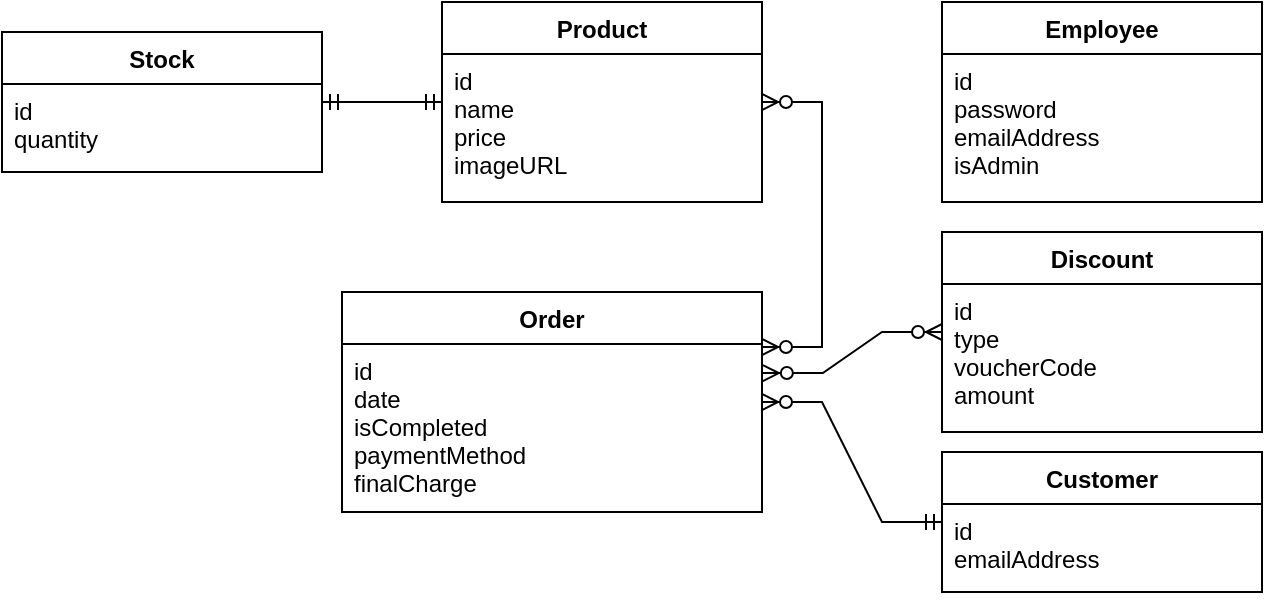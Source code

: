 <mxfile version="20.4.1" type="device"><diagram id="R2lEEEUBdFMjLlhIrx00" name="Page-1"><mxGraphModel dx="2884" dy="1391" grid="1" gridSize="10" guides="1" tooltips="1" connect="1" arrows="1" fold="1" page="1" pageScale="1" pageWidth="850" pageHeight="1100" math="0" shadow="0" extFonts="Permanent Marker^https://fonts.googleapis.com/css?family=Permanent+Marker"><root><mxCell id="0"/><mxCell id="1" parent="0"/><mxCell id="bWbEzkfDNyVuM1sc0h-i-3" value="Order" style="swimlane;fontStyle=1;align=center;verticalAlign=top;childLayout=stackLayout;horizontal=1;startSize=26;horizontalStack=0;resizeParent=1;resizeParentMax=0;resizeLast=0;collapsible=1;marginBottom=0;" vertex="1" parent="1"><mxGeometry x="-390" y="680" width="210" height="110" as="geometry"/></mxCell><mxCell id="bWbEzkfDNyVuM1sc0h-i-4" value="id&#10;date&#10;isCompleted&#10;paymentMethod&#10;finalCharge" style="text;strokeColor=none;fillColor=none;align=left;verticalAlign=top;spacingLeft=4;spacingRight=4;overflow=hidden;rotatable=0;points=[[0,0.5],[1,0.5]];portConstraint=eastwest;" vertex="1" parent="bWbEzkfDNyVuM1sc0h-i-3"><mxGeometry y="26" width="210" height="84" as="geometry"/></mxCell><mxCell id="bWbEzkfDNyVuM1sc0h-i-8" value="Customer" style="swimlane;fontStyle=1;align=center;verticalAlign=top;childLayout=stackLayout;horizontal=1;startSize=26;horizontalStack=0;resizeParent=1;resizeParentMax=0;resizeLast=0;collapsible=1;marginBottom=0;" vertex="1" parent="1"><mxGeometry x="-90" y="760" width="160" height="70" as="geometry"/></mxCell><mxCell id="bWbEzkfDNyVuM1sc0h-i-9" value="id&#10;emailAddress" style="text;strokeColor=none;fillColor=none;align=left;verticalAlign=top;spacingLeft=4;spacingRight=4;overflow=hidden;rotatable=0;points=[[0,0.5],[1,0.5]];portConstraint=eastwest;" vertex="1" parent="bWbEzkfDNyVuM1sc0h-i-8"><mxGeometry y="26" width="160" height="44" as="geometry"/></mxCell><mxCell id="bWbEzkfDNyVuM1sc0h-i-17" value="Discount" style="swimlane;fontStyle=1;align=center;verticalAlign=top;childLayout=stackLayout;horizontal=1;startSize=26;horizontalStack=0;resizeParent=1;resizeParentMax=0;resizeLast=0;collapsible=1;marginBottom=0;" vertex="1" parent="1"><mxGeometry x="-90" y="650" width="160" height="100" as="geometry"/></mxCell><mxCell id="bWbEzkfDNyVuM1sc0h-i-18" value="id&#10;type&#10;voucherCode&#10;amount" style="text;strokeColor=none;fillColor=none;align=left;verticalAlign=top;spacingLeft=4;spacingRight=4;overflow=hidden;rotatable=0;points=[[0,0.5],[1,0.5]];portConstraint=eastwest;" vertex="1" parent="bWbEzkfDNyVuM1sc0h-i-17"><mxGeometry y="26" width="160" height="74" as="geometry"/></mxCell><mxCell id="bWbEzkfDNyVuM1sc0h-i-22" value="Product" style="swimlane;fontStyle=1;align=center;verticalAlign=top;childLayout=stackLayout;horizontal=1;startSize=26;horizontalStack=0;resizeParent=1;resizeParentMax=0;resizeLast=0;collapsible=1;marginBottom=0;" vertex="1" parent="1"><mxGeometry x="-340" y="535" width="160" height="100" as="geometry"/></mxCell><mxCell id="bWbEzkfDNyVuM1sc0h-i-23" value="id&#10;name&#10;price&#10;imageURL" style="text;strokeColor=none;fillColor=none;align=left;verticalAlign=top;spacingLeft=4;spacingRight=4;overflow=hidden;rotatable=0;points=[[0,0.5],[1,0.5]];portConstraint=eastwest;" vertex="1" parent="bWbEzkfDNyVuM1sc0h-i-22"><mxGeometry y="26" width="160" height="74" as="geometry"/></mxCell><mxCell id="bWbEzkfDNyVuM1sc0h-i-34" value="Employee" style="swimlane;fontStyle=1;align=center;verticalAlign=top;childLayout=stackLayout;horizontal=1;startSize=26;horizontalStack=0;resizeParent=1;resizeParentMax=0;resizeLast=0;collapsible=1;marginBottom=0;" vertex="1" parent="1"><mxGeometry x="-90" y="535" width="160" height="100" as="geometry"/></mxCell><mxCell id="bWbEzkfDNyVuM1sc0h-i-35" value="id&#10;password&#10;emailAddress&#10;isAdmin" style="text;strokeColor=none;fillColor=none;align=left;verticalAlign=top;spacingLeft=4;spacingRight=4;overflow=hidden;rotatable=0;points=[[0,0.5],[1,0.5]];portConstraint=eastwest;" vertex="1" parent="bWbEzkfDNyVuM1sc0h-i-34"><mxGeometry y="26" width="160" height="74" as="geometry"/></mxCell><mxCell id="bWbEzkfDNyVuM1sc0h-i-48" value="" style="endArrow=diamondThin;endFill=1;endSize=24;html=1;rounded=0;" edge="1" parent="1" source="bWbEzkfDNyVuM1sc0h-i-22"><mxGeometry width="160" relative="1" as="geometry"><mxPoint x="-370" y="360" as="sourcePoint"/><mxPoint x="-340.0" y="570.556" as="targetPoint"/></mxGeometry></mxCell><mxCell id="bWbEzkfDNyVuM1sc0h-i-52" value="" style="edgeStyle=entityRelationEdgeStyle;fontSize=12;html=1;endArrow=ERzeroToMany;startArrow=ERmandOne;rounded=0;" edge="1" parent="1" source="bWbEzkfDNyVuM1sc0h-i-8" target="bWbEzkfDNyVuM1sc0h-i-3"><mxGeometry width="100" height="100" relative="1" as="geometry"><mxPoint x="80" y="950" as="sourcePoint"/><mxPoint x="180" y="850" as="targetPoint"/></mxGeometry></mxCell><mxCell id="bWbEzkfDNyVuM1sc0h-i-53" value="" style="edgeStyle=entityRelationEdgeStyle;fontSize=12;html=1;endArrow=ERzeroToMany;endFill=1;startArrow=ERzeroToMany;rounded=0;exitX=1;exitY=0.25;exitDx=0;exitDy=0;" edge="1" parent="1" source="bWbEzkfDNyVuM1sc0h-i-3" target="bWbEzkfDNyVuM1sc0h-i-22"><mxGeometry width="100" height="100" relative="1" as="geometry"><mxPoint x="-45" y="670" as="sourcePoint"/><mxPoint x="100" y="610" as="targetPoint"/></mxGeometry></mxCell><mxCell id="bWbEzkfDNyVuM1sc0h-i-54" value="" style="edgeStyle=entityRelationEdgeStyle;fontSize=12;html=1;endArrow=ERzeroToMany;endFill=1;startArrow=ERzeroToMany;rounded=0;exitX=1.002;exitY=0.173;exitDx=0;exitDy=0;exitPerimeter=0;" edge="1" parent="1" source="bWbEzkfDNyVuM1sc0h-i-4" target="bWbEzkfDNyVuM1sc0h-i-17"><mxGeometry width="100" height="100" relative="1" as="geometry"><mxPoint x="130" y="870" as="sourcePoint"/><mxPoint x="230" y="770" as="targetPoint"/></mxGeometry></mxCell><mxCell id="bWbEzkfDNyVuM1sc0h-i-55" value="Stock" style="swimlane;fontStyle=1;align=center;verticalAlign=top;childLayout=stackLayout;horizontal=1;startSize=26;horizontalStack=0;resizeParent=1;resizeParentMax=0;resizeLast=0;collapsible=1;marginBottom=0;" vertex="1" parent="1"><mxGeometry x="-560" y="550" width="160" height="70" as="geometry"/></mxCell><mxCell id="bWbEzkfDNyVuM1sc0h-i-56" value="id&#10;quantity" style="text;strokeColor=none;fillColor=none;align=left;verticalAlign=top;spacingLeft=4;spacingRight=4;overflow=hidden;rotatable=0;points=[[0,0.5],[1,0.5]];portConstraint=eastwest;" vertex="1" parent="bWbEzkfDNyVuM1sc0h-i-55"><mxGeometry y="26" width="160" height="44" as="geometry"/></mxCell><mxCell id="bWbEzkfDNyVuM1sc0h-i-57" value="" style="edgeStyle=entityRelationEdgeStyle;fontSize=12;html=1;endArrow=ERmandOne;startArrow=ERmandOne;rounded=0;" edge="1" parent="1" source="bWbEzkfDNyVuM1sc0h-i-55" target="bWbEzkfDNyVuM1sc0h-i-22"><mxGeometry width="100" height="100" relative="1" as="geometry"><mxPoint x="-190" y="740" as="sourcePoint"/><mxPoint x="-90" y="640" as="targetPoint"/></mxGeometry></mxCell></root></mxGraphModel></diagram></mxfile>